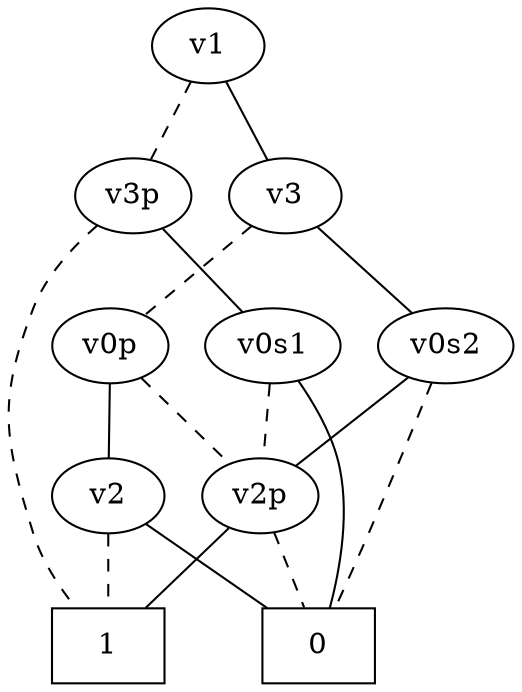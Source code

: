 graph BDD_Tree {
	 node1 [label="v1"];
	 node2 [label="v3p"];
	 node1 -- node2 [style=dashed];
	 node9 [label="v3"];
	 node1 -- node9 [style=solid];
	 node19 [label="1",shape=box];
	 node2 -- node19 [style=dashed];
	 node4 [label="v0s1"];
	 node2 -- node4 [style=solid];
	 node18 [label="v2p"];
	 node4 -- node18 [style=dashed];
	 node21 [label="0",shape=box];
	 node4 -- node21 [style=solid];
	 node19 [label="1",shape=box];
	 node18 -- node19 [style=solid];
	 node21 [label="0",shape=box];
	 node18 -- node21 [style=dashed];
	 node10 [label="v0p"];
	 node9 -- node10 [style=dashed];
	 node17 [label="v0s2"];
	 node9 -- node17 [style=solid];
	 node11 [label="v2"];
	 node10 -- node11 [style=solid];
	 node18 [label="v2p"];
	 node10 -- node18 [style=dashed];
	 node19 [label="1",shape=box];
	 node11 -- node19 [style=dashed];
	 node21 [label="0",shape=box];
	 node11 -- node21 [style=solid];
	 node18 [label="v2p"];
	 node17 -- node18 [style=solid];
	 node21 [label="0",shape=box];
	 node17 -- node21 [style=dashed];
}
